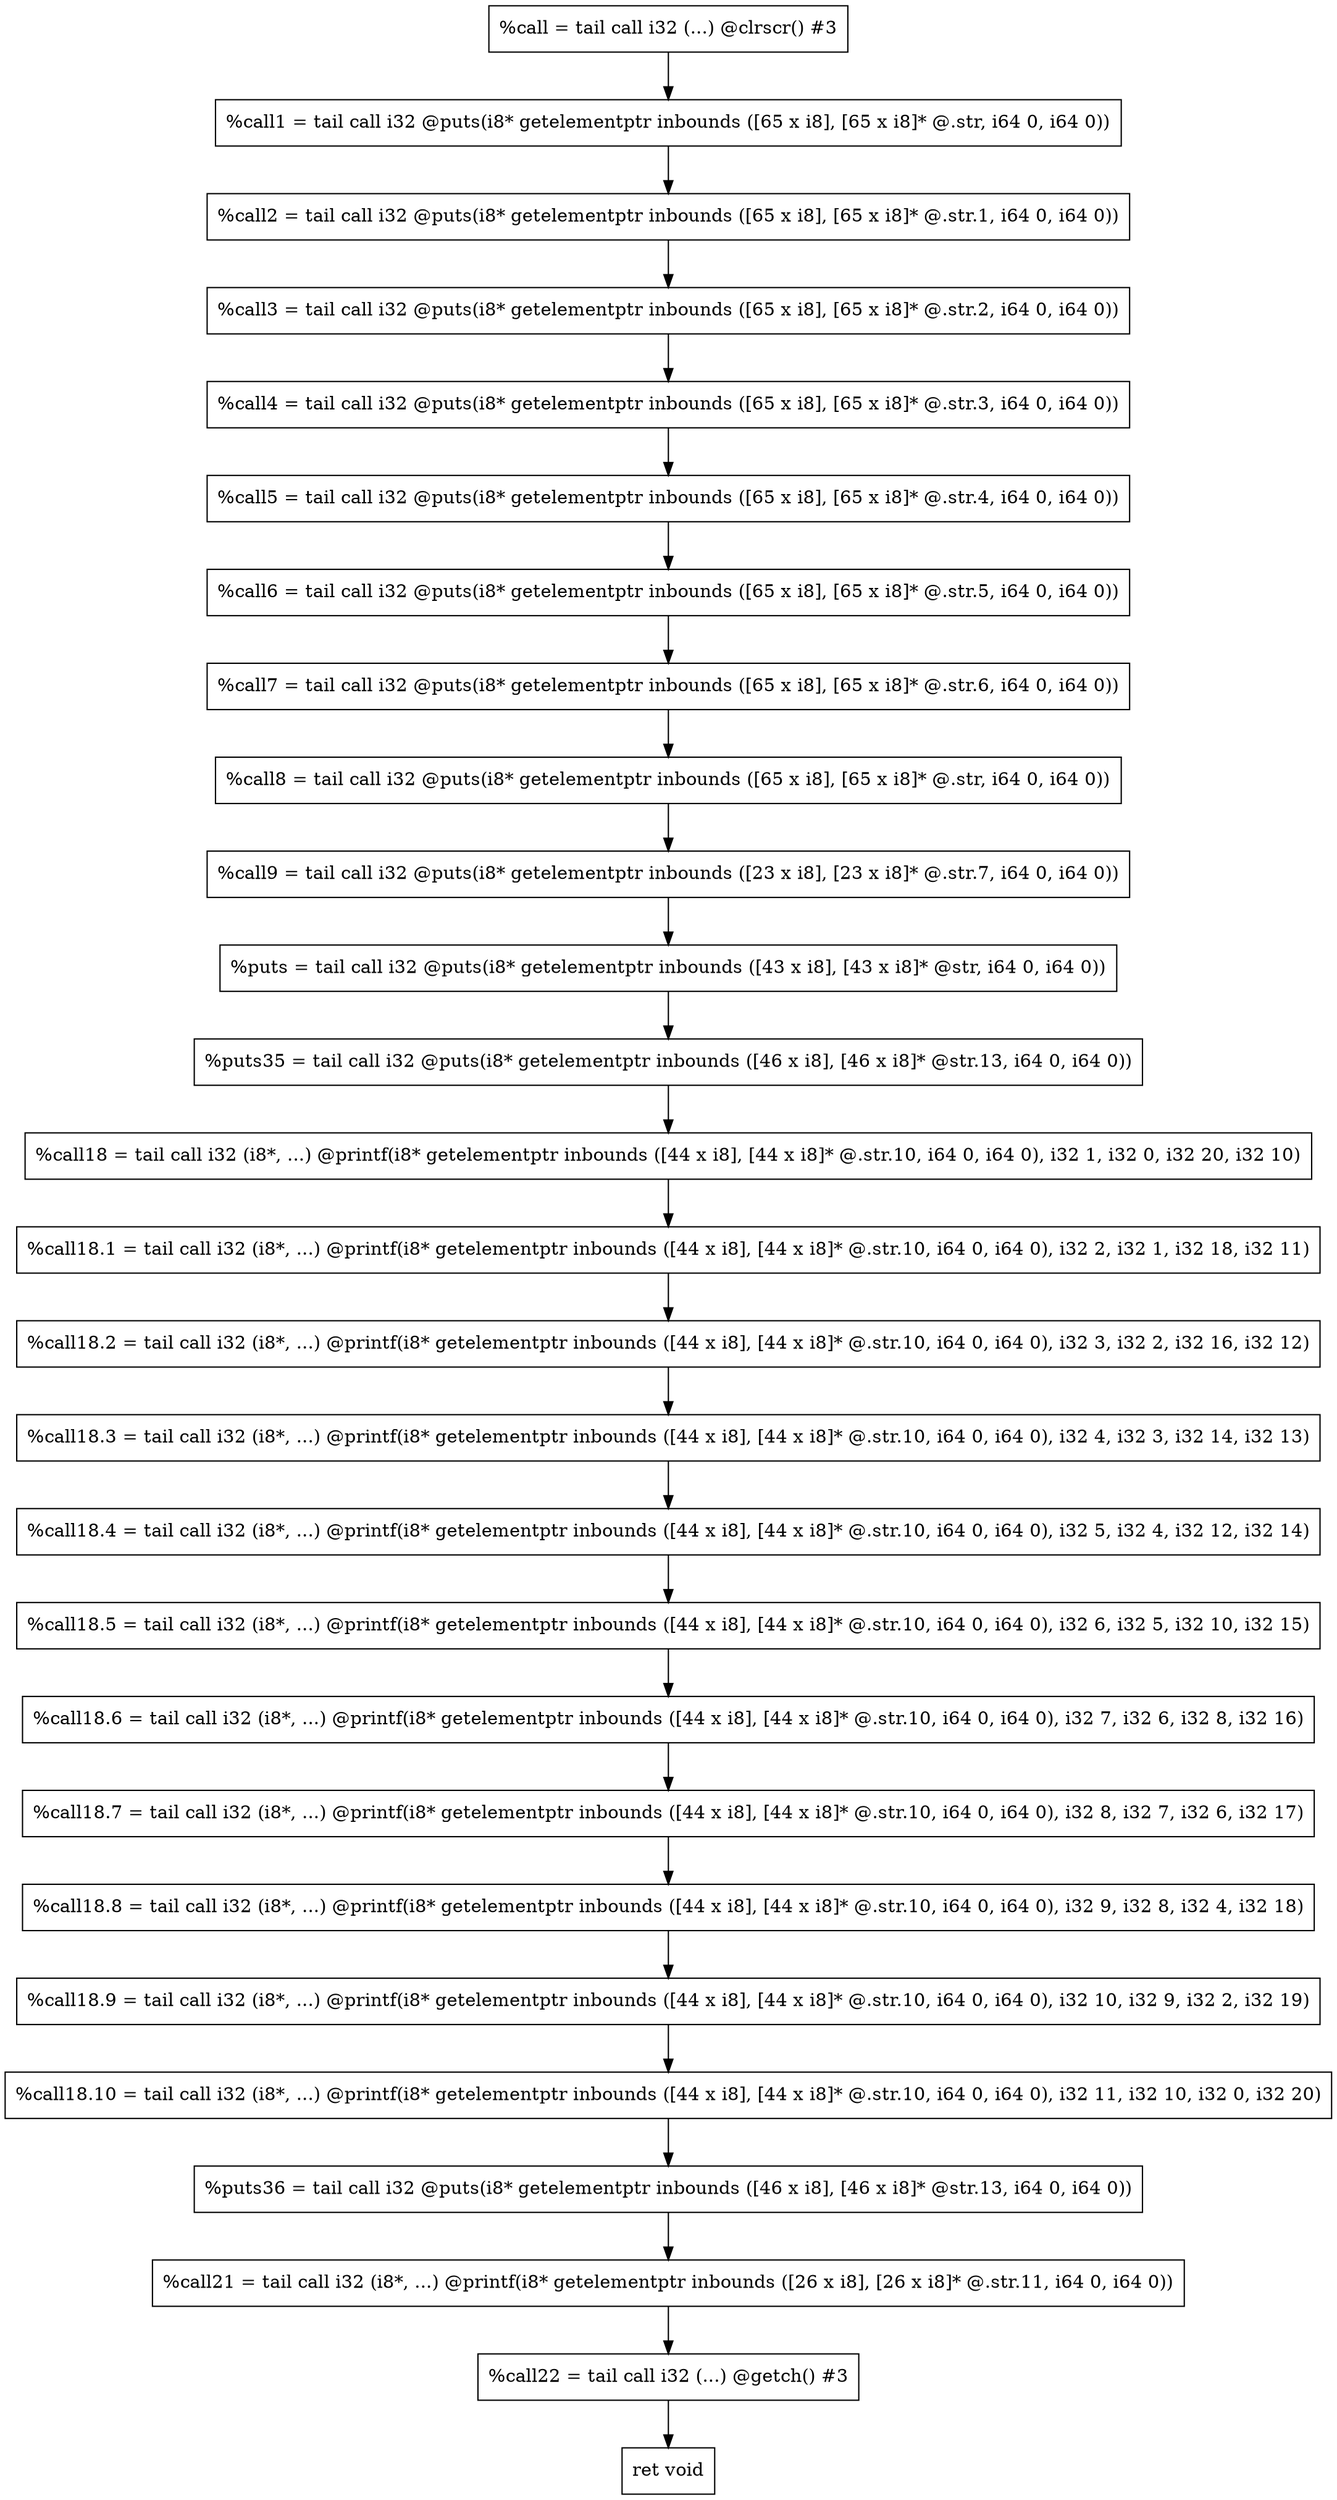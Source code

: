 digraph "CDFG for'func' function" {
	Node0x56105de010e8[shape=record, label="  %call = tail call i32 (...) @clrscr() #3"]
	Node0x56105de01b60[shape=record, label="  %call1 = tail call i32 @puts(i8* getelementptr inbounds ([65 x i8], [65 x i8]* @.str, i64 0, i64 0))"]
	Node0x56105de01cf0[shape=record, label="  %call2 = tail call i32 @puts(i8* getelementptr inbounds ([65 x i8], [65 x i8]* @.str.1, i64 0, i64 0))"]
	Node0x56105de01e60[shape=record, label="  %call3 = tail call i32 @puts(i8* getelementptr inbounds ([65 x i8], [65 x i8]* @.str.2, i64 0, i64 0))"]
	Node0x56105de01fd0[shape=record, label="  %call4 = tail call i32 @puts(i8* getelementptr inbounds ([65 x i8], [65 x i8]* @.str.3, i64 0, i64 0))"]
	Node0x56105de02140[shape=record, label="  %call5 = tail call i32 @puts(i8* getelementptr inbounds ([65 x i8], [65 x i8]* @.str.4, i64 0, i64 0))"]
	Node0x56105de022b0[shape=record, label="  %call6 = tail call i32 @puts(i8* getelementptr inbounds ([65 x i8], [65 x i8]* @.str.5, i64 0, i64 0))"]
	Node0x56105de02420[shape=record, label="  %call7 = tail call i32 @puts(i8* getelementptr inbounds ([65 x i8], [65 x i8]* @.str.6, i64 0, i64 0))"]
	Node0x56105de02510[shape=record, label="  %call8 = tail call i32 @puts(i8* getelementptr inbounds ([65 x i8], [65 x i8]* @.str, i64 0, i64 0))"]
	Node0x56105de02680[shape=record, label="  %call9 = tail call i32 @puts(i8* getelementptr inbounds ([23 x i8], [23 x i8]* @.str.7, i64 0, i64 0))"]
	Node0x56105de027f0[shape=record, label="  %puts = tail call i32 @puts(i8* getelementptr inbounds ([43 x i8], [43 x i8]* @str, i64 0, i64 0))"]
	Node0x56105de02960[shape=record, label="  %puts35 = tail call i32 @puts(i8* getelementptr inbounds ([46 x i8], [46 x i8]* @str.13, i64 0, i64 0))"]
	Node0x56105de00fa0[shape=record, label="  %call18 = tail call i32 (i8*, ...) @printf(i8* getelementptr inbounds ([44 x i8], [44 x i8]* @.str.10, i64 0, i64 0), i32 1, i32 0, i32 20, i32 10)"]
	Node0x56105ddfffb0[shape=record, label="  %call18.1 = tail call i32 (i8*, ...) @printf(i8* getelementptr inbounds ([44 x i8], [44 x i8]* @.str.10, i64 0, i64 0), i32 2, i32 1, i32 18, i32 11)"]
	Node0x56105ddfd620[shape=record, label="  %call18.2 = tail call i32 (i8*, ...) @printf(i8* getelementptr inbounds ([44 x i8], [44 x i8]* @.str.10, i64 0, i64 0), i32 3, i32 2, i32 16, i32 12)"]
	Node0x56105dd82430[shape=record, label="  %call18.3 = tail call i32 (i8*, ...) @printf(i8* getelementptr inbounds ([44 x i8], [44 x i8]* @.str.10, i64 0, i64 0), i32 4, i32 3, i32 14, i32 13)"]
	Node0x56105ddc1870[shape=record, label="  %call18.4 = tail call i32 (i8*, ...) @printf(i8* getelementptr inbounds ([44 x i8], [44 x i8]* @.str.10, i64 0, i64 0), i32 5, i32 4, i32 12, i32 14)"]
	Node0x56105dd82800[shape=record, label="  %call18.5 = tail call i32 (i8*, ...) @printf(i8* getelementptr inbounds ([44 x i8], [44 x i8]* @.str.10, i64 0, i64 0), i32 6, i32 5, i32 10, i32 15)"]
	Node0x56105de033d0[shape=record, label="  %call18.6 = tail call i32 (i8*, ...) @printf(i8* getelementptr inbounds ([44 x i8], [44 x i8]* @.str.10, i64 0, i64 0), i32 7, i32 6, i32 8, i32 16)"]
	Node0x56105de03560[shape=record, label="  %call18.7 = tail call i32 (i8*, ...) @printf(i8* getelementptr inbounds ([44 x i8], [44 x i8]* @.str.10, i64 0, i64 0), i32 8, i32 7, i32 6, i32 17)"]
	Node0x56105de036f0[shape=record, label="  %call18.8 = tail call i32 (i8*, ...) @printf(i8* getelementptr inbounds ([44 x i8], [44 x i8]* @.str.10, i64 0, i64 0), i32 9, i32 8, i32 4, i32 18)"]
	Node0x56105de03880[shape=record, label="  %call18.9 = tail call i32 (i8*, ...) @printf(i8* getelementptr inbounds ([44 x i8], [44 x i8]* @.str.10, i64 0, i64 0), i32 10, i32 9, i32 2, i32 19)"]
	Node0x56105de039e0[shape=record, label="  %call18.10 = tail call i32 (i8*, ...) @printf(i8* getelementptr inbounds ([44 x i8], [44 x i8]* @.str.10, i64 0, i64 0), i32 11, i32 10, i32 0, i32 20)"]
	Node0x56105de03ae0[shape=record, label="  %puts36 = tail call i32 @puts(i8* getelementptr inbounds ([46 x i8], [46 x i8]* @str.13, i64 0, i64 0))"]
	Node0x56105de03f70[shape=record, label="  %call21 = tail call i32 (i8*, ...) @printf(i8* getelementptr inbounds ([26 x i8], [26 x i8]* @.str.11, i64 0, i64 0))"]
	Node0x56105de040f8[shape=record, label="  %call22 = tail call i32 (...) @getch() #3"]
	Node0x56105de041c0[shape=record, label="  ret void"]
	Node0x56105de010e8 -> Node0x56105de01b60
	Node0x56105de01b60 -> Node0x56105de01cf0
	Node0x56105de01cf0 -> Node0x56105de01e60
	Node0x56105de01e60 -> Node0x56105de01fd0
	Node0x56105de01fd0 -> Node0x56105de02140
	Node0x56105de02140 -> Node0x56105de022b0
	Node0x56105de022b0 -> Node0x56105de02420
	Node0x56105de02420 -> Node0x56105de02510
	Node0x56105de02510 -> Node0x56105de02680
	Node0x56105de02680 -> Node0x56105de027f0
	Node0x56105de027f0 -> Node0x56105de02960
	Node0x56105de02960 -> Node0x56105de00fa0
	Node0x56105de00fa0 -> Node0x56105ddfffb0
	Node0x56105ddfffb0 -> Node0x56105ddfd620
	Node0x56105ddfd620 -> Node0x56105dd82430
	Node0x56105dd82430 -> Node0x56105ddc1870
	Node0x56105ddc1870 -> Node0x56105dd82800
	Node0x56105dd82800 -> Node0x56105de033d0
	Node0x56105de033d0 -> Node0x56105de03560
	Node0x56105de03560 -> Node0x56105de036f0
	Node0x56105de036f0 -> Node0x56105de03880
	Node0x56105de03880 -> Node0x56105de039e0
	Node0x56105de039e0 -> Node0x56105de03ae0
	Node0x56105de03ae0 -> Node0x56105de03f70
	Node0x56105de03f70 -> Node0x56105de040f8
	Node0x56105de040f8 -> Node0x56105de041c0
edge [color=red]
}
